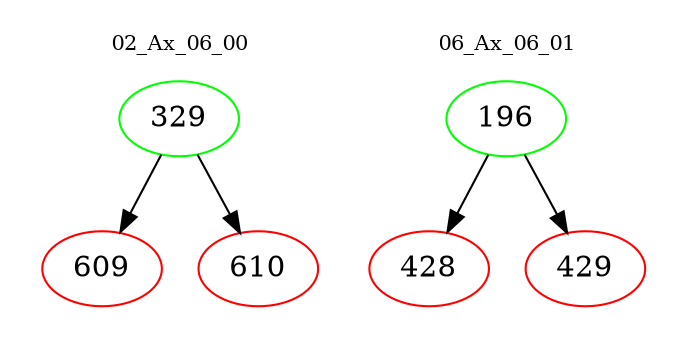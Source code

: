 digraph{
subgraph cluster_0 {
color = white
label = "02_Ax_06_00";
fontsize=10;
T0_329 [label="329", color="green"]
T0_329 -> T0_609 [color="black"]
T0_609 [label="609", color="red"]
T0_329 -> T0_610 [color="black"]
T0_610 [label="610", color="red"]
}
subgraph cluster_1 {
color = white
label = "06_Ax_06_01";
fontsize=10;
T1_196 [label="196", color="green"]
T1_196 -> T1_428 [color="black"]
T1_428 [label="428", color="red"]
T1_196 -> T1_429 [color="black"]
T1_429 [label="429", color="red"]
}
}
